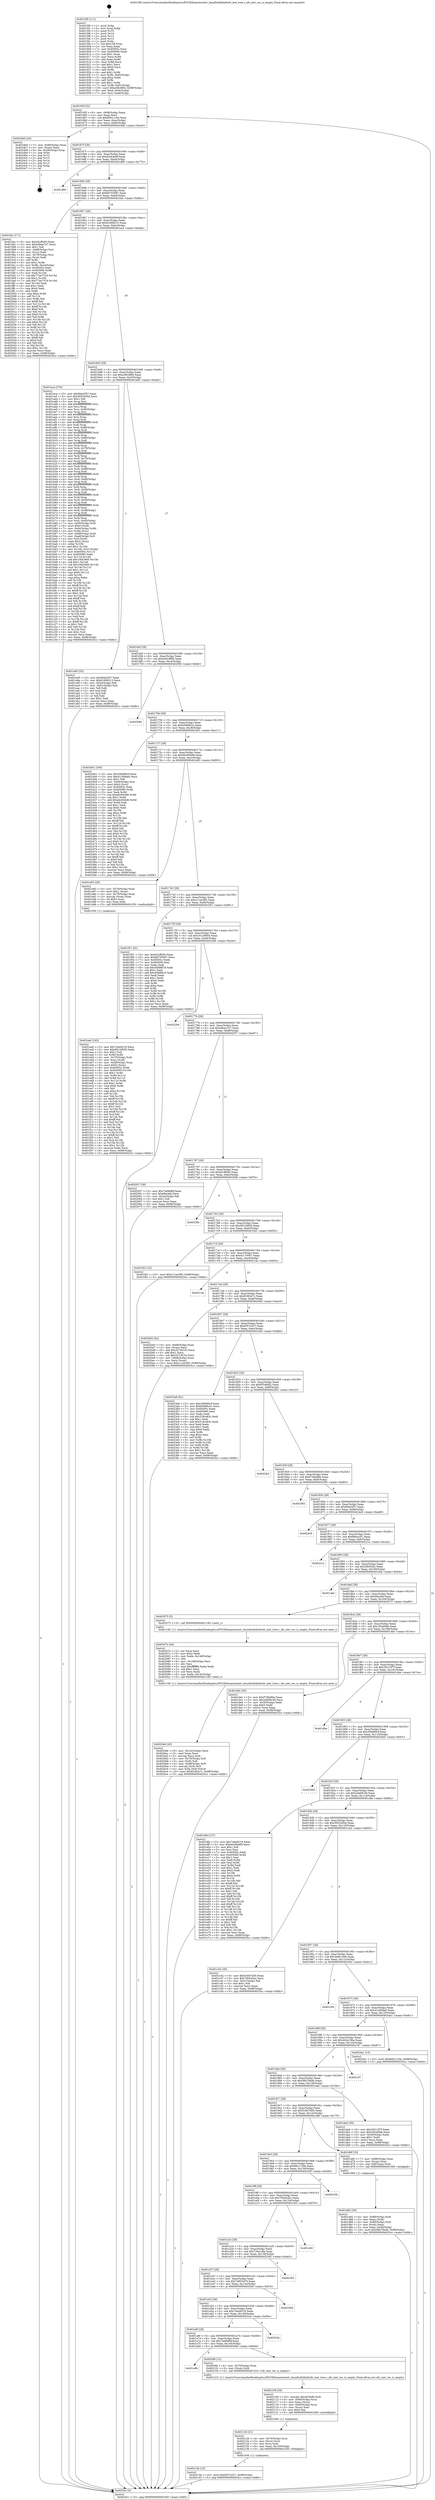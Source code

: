 digraph "0x4015f0" {
  label = "0x4015f0 (/mnt/c/Users/mathe/Desktop/tcc/POCII/binaries/extr_linuxfsxfslibxfsxfs_iext_tree.c_xfs_iext_rec_is_empty_Final-ollvm.out::main(0))"
  labelloc = "t"
  node[shape=record]

  Entry [label="",width=0.3,height=0.3,shape=circle,fillcolor=black,style=filled]
  "0x40165f" [label="{
     0x40165f [32]\l
     | [instrs]\l
     &nbsp;&nbsp;0x40165f \<+6\>: mov -0x98(%rbp),%eax\l
     &nbsp;&nbsp;0x401665 \<+2\>: mov %eax,%ecx\l
     &nbsp;&nbsp;0x401667 \<+6\>: sub $0x80011c0e,%ecx\l
     &nbsp;&nbsp;0x40166d \<+6\>: mov %eax,-0xac(%rbp)\l
     &nbsp;&nbsp;0x401673 \<+6\>: mov %ecx,-0xb0(%rbp)\l
     &nbsp;&nbsp;0x401679 \<+6\>: je 00000000004024b0 \<main+0xec0\>\l
  }"]
  "0x4024b0" [label="{
     0x4024b0 [24]\l
     | [instrs]\l
     &nbsp;&nbsp;0x4024b0 \<+7\>: mov -0x90(%rbp),%rax\l
     &nbsp;&nbsp;0x4024b7 \<+2\>: mov (%rax),%eax\l
     &nbsp;&nbsp;0x4024b9 \<+4\>: lea -0x28(%rbp),%rsp\l
     &nbsp;&nbsp;0x4024bd \<+1\>: pop %rbx\l
     &nbsp;&nbsp;0x4024be \<+2\>: pop %r12\l
     &nbsp;&nbsp;0x4024c0 \<+2\>: pop %r13\l
     &nbsp;&nbsp;0x4024c2 \<+2\>: pop %r14\l
     &nbsp;&nbsp;0x4024c4 \<+2\>: pop %r15\l
     &nbsp;&nbsp;0x4024c6 \<+1\>: pop %rbp\l
     &nbsp;&nbsp;0x4024c7 \<+1\>: ret\l
  }"]
  "0x40167f" [label="{
     0x40167f [28]\l
     | [instrs]\l
     &nbsp;&nbsp;0x40167f \<+5\>: jmp 0000000000401684 \<main+0x94\>\l
     &nbsp;&nbsp;0x401684 \<+6\>: mov -0xac(%rbp),%eax\l
     &nbsp;&nbsp;0x40168a \<+5\>: sub $0x82c64e9f,%eax\l
     &nbsp;&nbsp;0x40168f \<+6\>: mov %eax,-0xb4(%rbp)\l
     &nbsp;&nbsp;0x401695 \<+6\>: je 0000000000401d60 \<main+0x770\>\l
  }"]
  Exit [label="",width=0.3,height=0.3,shape=circle,fillcolor=black,style=filled,peripheries=2]
  "0x401d60" [label="{
     0x401d60\l
  }", style=dashed]
  "0x40169b" [label="{
     0x40169b [28]\l
     | [instrs]\l
     &nbsp;&nbsp;0x40169b \<+5\>: jmp 00000000004016a0 \<main+0xb0\>\l
     &nbsp;&nbsp;0x4016a0 \<+6\>: mov -0xac(%rbp),%eax\l
     &nbsp;&nbsp;0x4016a6 \<+5\>: sub $0x8d755087,%eax\l
     &nbsp;&nbsp;0x4016ab \<+6\>: mov %eax,-0xb8(%rbp)\l
     &nbsp;&nbsp;0x4016b1 \<+6\>: je 0000000000401fac \<main+0x9bc\>\l
  }"]
  "0x40213b" [label="{
     0x40213b [15]\l
     | [instrs]\l
     &nbsp;&nbsp;0x40213b \<+10\>: movl $0xf357e527,-0x98(%rbp)\l
     &nbsp;&nbsp;0x402145 \<+5\>: jmp 00000000004025cc \<main+0xfdc\>\l
  }"]
  "0x401fac" [label="{
     0x401fac [171]\l
     | [instrs]\l
     &nbsp;&nbsp;0x401fac \<+5\>: mov $0xd2cff260,%eax\l
     &nbsp;&nbsp;0x401fb1 \<+5\>: mov $0xc6bea7a7,%ecx\l
     &nbsp;&nbsp;0x401fb6 \<+2\>: mov $0x1,%dl\l
     &nbsp;&nbsp;0x401fb8 \<+4\>: mov -0x68(%rbp),%rsi\l
     &nbsp;&nbsp;0x401fbc \<+2\>: mov (%rsi),%edi\l
     &nbsp;&nbsp;0x401fbe \<+4\>: mov -0x78(%rbp),%rsi\l
     &nbsp;&nbsp;0x401fc2 \<+2\>: cmp (%rsi),%edi\l
     &nbsp;&nbsp;0x401fc4 \<+4\>: setl %r8b\l
     &nbsp;&nbsp;0x401fc8 \<+4\>: and $0x1,%r8b\l
     &nbsp;&nbsp;0x401fcc \<+4\>: mov %r8b,-0x2a(%rbp)\l
     &nbsp;&nbsp;0x401fd0 \<+7\>: mov 0x40505c,%edi\l
     &nbsp;&nbsp;0x401fd7 \<+8\>: mov 0x405060,%r9d\l
     &nbsp;&nbsp;0x401fdf \<+3\>: mov %edi,%r10d\l
     &nbsp;&nbsp;0x401fe2 \<+7\>: sub $0x77ae7518,%r10d\l
     &nbsp;&nbsp;0x401fe9 \<+4\>: sub $0x1,%r10d\l
     &nbsp;&nbsp;0x401fed \<+7\>: add $0x77ae7518,%r10d\l
     &nbsp;&nbsp;0x401ff4 \<+4\>: imul %r10d,%edi\l
     &nbsp;&nbsp;0x401ff8 \<+3\>: and $0x1,%edi\l
     &nbsp;&nbsp;0x401ffb \<+3\>: cmp $0x0,%edi\l
     &nbsp;&nbsp;0x401ffe \<+4\>: sete %r8b\l
     &nbsp;&nbsp;0x402002 \<+4\>: cmp $0xa,%r9d\l
     &nbsp;&nbsp;0x402006 \<+4\>: setl %r11b\l
     &nbsp;&nbsp;0x40200a \<+3\>: mov %r8b,%bl\l
     &nbsp;&nbsp;0x40200d \<+3\>: xor $0xff,%bl\l
     &nbsp;&nbsp;0x402010 \<+3\>: mov %r11b,%r14b\l
     &nbsp;&nbsp;0x402013 \<+4\>: xor $0xff,%r14b\l
     &nbsp;&nbsp;0x402017 \<+3\>: xor $0x0,%dl\l
     &nbsp;&nbsp;0x40201a \<+3\>: mov %bl,%r15b\l
     &nbsp;&nbsp;0x40201d \<+4\>: and $0x0,%r15b\l
     &nbsp;&nbsp;0x402021 \<+3\>: and %dl,%r8b\l
     &nbsp;&nbsp;0x402024 \<+3\>: mov %r14b,%r12b\l
     &nbsp;&nbsp;0x402027 \<+4\>: and $0x0,%r12b\l
     &nbsp;&nbsp;0x40202b \<+3\>: and %dl,%r11b\l
     &nbsp;&nbsp;0x40202e \<+3\>: or %r8b,%r15b\l
     &nbsp;&nbsp;0x402031 \<+3\>: or %r11b,%r12b\l
     &nbsp;&nbsp;0x402034 \<+3\>: xor %r12b,%r15b\l
     &nbsp;&nbsp;0x402037 \<+3\>: or %r14b,%bl\l
     &nbsp;&nbsp;0x40203a \<+3\>: xor $0xff,%bl\l
     &nbsp;&nbsp;0x40203d \<+3\>: or $0x0,%dl\l
     &nbsp;&nbsp;0x402040 \<+2\>: and %dl,%bl\l
     &nbsp;&nbsp;0x402042 \<+3\>: or %bl,%r15b\l
     &nbsp;&nbsp;0x402045 \<+4\>: test $0x1,%r15b\l
     &nbsp;&nbsp;0x402049 \<+3\>: cmovne %ecx,%eax\l
     &nbsp;&nbsp;0x40204c \<+6\>: mov %eax,-0x98(%rbp)\l
     &nbsp;&nbsp;0x402052 \<+5\>: jmp 00000000004025cc \<main+0xfdc\>\l
  }"]
  "0x4016b7" [label="{
     0x4016b7 [28]\l
     | [instrs]\l
     &nbsp;&nbsp;0x4016b7 \<+5\>: jmp 00000000004016bc \<main+0xcc\>\l
     &nbsp;&nbsp;0x4016bc \<+6\>: mov -0xac(%rbp),%eax\l
     &nbsp;&nbsp;0x4016c2 \<+5\>: sub $0x91899213,%eax\l
     &nbsp;&nbsp;0x4016c7 \<+6\>: mov %eax,-0xbc(%rbp)\l
     &nbsp;&nbsp;0x4016cd \<+6\>: je 0000000000401aca \<main+0x4da\>\l
  }"]
  "0x402126" [label="{
     0x402126 [21]\l
     | [instrs]\l
     &nbsp;&nbsp;0x402126 \<+4\>: mov -0x70(%rbp),%rcx\l
     &nbsp;&nbsp;0x40212a \<+3\>: mov (%rcx),%rcx\l
     &nbsp;&nbsp;0x40212d \<+3\>: mov %rcx,%rdi\l
     &nbsp;&nbsp;0x402130 \<+6\>: mov %eax,-0x150(%rbp)\l
     &nbsp;&nbsp;0x402136 \<+5\>: call 0000000000401030 \<free@plt\>\l
     | [calls]\l
     &nbsp;&nbsp;0x401030 \{1\} (unknown)\l
  }"]
  "0x401aca" [label="{
     0x401aca [376]\l
     | [instrs]\l
     &nbsp;&nbsp;0x401aca \<+5\>: mov $0xfd4e3f37,%eax\l
     &nbsp;&nbsp;0x401acf \<+5\>: mov $0x30552d5d,%ecx\l
     &nbsp;&nbsp;0x401ad4 \<+2\>: mov $0x1,%dl\l
     &nbsp;&nbsp;0x401ad6 \<+3\>: mov %rsp,%rsi\l
     &nbsp;&nbsp;0x401ad9 \<+4\>: add $0xfffffffffffffff0,%rsi\l
     &nbsp;&nbsp;0x401add \<+3\>: mov %rsi,%rsp\l
     &nbsp;&nbsp;0x401ae0 \<+7\>: mov %rsi,-0x90(%rbp)\l
     &nbsp;&nbsp;0x401ae7 \<+3\>: mov %rsp,%rsi\l
     &nbsp;&nbsp;0x401aea \<+4\>: add $0xfffffffffffffff0,%rsi\l
     &nbsp;&nbsp;0x401aee \<+3\>: mov %rsi,%rsp\l
     &nbsp;&nbsp;0x401af1 \<+3\>: mov %rsp,%rdi\l
     &nbsp;&nbsp;0x401af4 \<+4\>: add $0xfffffffffffffff0,%rdi\l
     &nbsp;&nbsp;0x401af8 \<+3\>: mov %rdi,%rsp\l
     &nbsp;&nbsp;0x401afb \<+7\>: mov %rdi,-0x88(%rbp)\l
     &nbsp;&nbsp;0x401b02 \<+3\>: mov %rsp,%rdi\l
     &nbsp;&nbsp;0x401b05 \<+4\>: add $0xfffffffffffffff0,%rdi\l
     &nbsp;&nbsp;0x401b09 \<+3\>: mov %rdi,%rsp\l
     &nbsp;&nbsp;0x401b0c \<+4\>: mov %rdi,-0x80(%rbp)\l
     &nbsp;&nbsp;0x401b10 \<+3\>: mov %rsp,%rdi\l
     &nbsp;&nbsp;0x401b13 \<+4\>: add $0xfffffffffffffff0,%rdi\l
     &nbsp;&nbsp;0x401b17 \<+3\>: mov %rdi,%rsp\l
     &nbsp;&nbsp;0x401b1a \<+4\>: mov %rdi,-0x78(%rbp)\l
     &nbsp;&nbsp;0x401b1e \<+3\>: mov %rsp,%rdi\l
     &nbsp;&nbsp;0x401b21 \<+4\>: add $0xfffffffffffffff0,%rdi\l
     &nbsp;&nbsp;0x401b25 \<+3\>: mov %rdi,%rsp\l
     &nbsp;&nbsp;0x401b28 \<+4\>: mov %rdi,-0x70(%rbp)\l
     &nbsp;&nbsp;0x401b2c \<+3\>: mov %rsp,%rdi\l
     &nbsp;&nbsp;0x401b2f \<+4\>: add $0xfffffffffffffff0,%rdi\l
     &nbsp;&nbsp;0x401b33 \<+3\>: mov %rdi,%rsp\l
     &nbsp;&nbsp;0x401b36 \<+4\>: mov %rdi,-0x68(%rbp)\l
     &nbsp;&nbsp;0x401b3a \<+3\>: mov %rsp,%rdi\l
     &nbsp;&nbsp;0x401b3d \<+4\>: add $0xfffffffffffffff0,%rdi\l
     &nbsp;&nbsp;0x401b41 \<+3\>: mov %rdi,%rsp\l
     &nbsp;&nbsp;0x401b44 \<+4\>: mov %rdi,-0x60(%rbp)\l
     &nbsp;&nbsp;0x401b48 \<+3\>: mov %rsp,%rdi\l
     &nbsp;&nbsp;0x401b4b \<+4\>: add $0xfffffffffffffff0,%rdi\l
     &nbsp;&nbsp;0x401b4f \<+3\>: mov %rdi,%rsp\l
     &nbsp;&nbsp;0x401b52 \<+4\>: mov %rdi,-0x58(%rbp)\l
     &nbsp;&nbsp;0x401b56 \<+3\>: mov %rsp,%rdi\l
     &nbsp;&nbsp;0x401b59 \<+4\>: add $0xfffffffffffffff0,%rdi\l
     &nbsp;&nbsp;0x401b5d \<+3\>: mov %rdi,%rsp\l
     &nbsp;&nbsp;0x401b60 \<+4\>: mov %rdi,-0x50(%rbp)\l
     &nbsp;&nbsp;0x401b64 \<+3\>: mov %rsp,%rdi\l
     &nbsp;&nbsp;0x401b67 \<+4\>: add $0xfffffffffffffff0,%rdi\l
     &nbsp;&nbsp;0x401b6b \<+3\>: mov %rdi,%rsp\l
     &nbsp;&nbsp;0x401b6e \<+4\>: mov %rdi,-0x48(%rbp)\l
     &nbsp;&nbsp;0x401b72 \<+3\>: mov %rsp,%rdi\l
     &nbsp;&nbsp;0x401b75 \<+4\>: add $0xfffffffffffffff0,%rdi\l
     &nbsp;&nbsp;0x401b79 \<+3\>: mov %rdi,%rsp\l
     &nbsp;&nbsp;0x401b7c \<+4\>: mov %rdi,-0x40(%rbp)\l
     &nbsp;&nbsp;0x401b80 \<+7\>: mov -0x90(%rbp),%rdi\l
     &nbsp;&nbsp;0x401b87 \<+6\>: movl $0x0,(%rdi)\l
     &nbsp;&nbsp;0x401b8d \<+7\>: mov -0x9c(%rbp),%r8d\l
     &nbsp;&nbsp;0x401b94 \<+3\>: mov %r8d,(%rsi)\l
     &nbsp;&nbsp;0x401b97 \<+7\>: mov -0x88(%rbp),%rdi\l
     &nbsp;&nbsp;0x401b9e \<+7\>: mov -0xa8(%rbp),%r9\l
     &nbsp;&nbsp;0x401ba5 \<+3\>: mov %r9,(%rdi)\l
     &nbsp;&nbsp;0x401ba8 \<+3\>: cmpl $0x2,(%rsi)\l
     &nbsp;&nbsp;0x401bab \<+4\>: setne %r10b\l
     &nbsp;&nbsp;0x401baf \<+4\>: and $0x1,%r10b\l
     &nbsp;&nbsp;0x401bb3 \<+4\>: mov %r10b,-0x31(%rbp)\l
     &nbsp;&nbsp;0x401bb7 \<+8\>: mov 0x40505c,%r11d\l
     &nbsp;&nbsp;0x401bbf \<+7\>: mov 0x405060,%ebx\l
     &nbsp;&nbsp;0x401bc6 \<+3\>: mov %r11d,%r14d\l
     &nbsp;&nbsp;0x401bc9 \<+7\>: add $0x1f4d3460,%r14d\l
     &nbsp;&nbsp;0x401bd0 \<+4\>: sub $0x1,%r14d\l
     &nbsp;&nbsp;0x401bd4 \<+7\>: sub $0x1f4d3460,%r14d\l
     &nbsp;&nbsp;0x401bdb \<+4\>: imul %r14d,%r11d\l
     &nbsp;&nbsp;0x401bdf \<+4\>: and $0x1,%r11d\l
     &nbsp;&nbsp;0x401be3 \<+4\>: cmp $0x0,%r11d\l
     &nbsp;&nbsp;0x401be7 \<+4\>: sete %r10b\l
     &nbsp;&nbsp;0x401beb \<+3\>: cmp $0xa,%ebx\l
     &nbsp;&nbsp;0x401bee \<+4\>: setl %r15b\l
     &nbsp;&nbsp;0x401bf2 \<+3\>: mov %r10b,%r12b\l
     &nbsp;&nbsp;0x401bf5 \<+4\>: xor $0xff,%r12b\l
     &nbsp;&nbsp;0x401bf9 \<+3\>: mov %r15b,%r13b\l
     &nbsp;&nbsp;0x401bfc \<+4\>: xor $0xff,%r13b\l
     &nbsp;&nbsp;0x401c00 \<+3\>: xor $0x1,%dl\l
     &nbsp;&nbsp;0x401c03 \<+3\>: mov %r12b,%sil\l
     &nbsp;&nbsp;0x401c06 \<+4\>: and $0xff,%sil\l
     &nbsp;&nbsp;0x401c0a \<+3\>: and %dl,%r10b\l
     &nbsp;&nbsp;0x401c0d \<+3\>: mov %r13b,%dil\l
     &nbsp;&nbsp;0x401c10 \<+4\>: and $0xff,%dil\l
     &nbsp;&nbsp;0x401c14 \<+3\>: and %dl,%r15b\l
     &nbsp;&nbsp;0x401c17 \<+3\>: or %r10b,%sil\l
     &nbsp;&nbsp;0x401c1a \<+3\>: or %r15b,%dil\l
     &nbsp;&nbsp;0x401c1d \<+3\>: xor %dil,%sil\l
     &nbsp;&nbsp;0x401c20 \<+3\>: or %r13b,%r12b\l
     &nbsp;&nbsp;0x401c23 \<+4\>: xor $0xff,%r12b\l
     &nbsp;&nbsp;0x401c27 \<+3\>: or $0x1,%dl\l
     &nbsp;&nbsp;0x401c2a \<+3\>: and %dl,%r12b\l
     &nbsp;&nbsp;0x401c2d \<+3\>: or %r12b,%sil\l
     &nbsp;&nbsp;0x401c30 \<+4\>: test $0x1,%sil\l
     &nbsp;&nbsp;0x401c34 \<+3\>: cmovne %ecx,%eax\l
     &nbsp;&nbsp;0x401c37 \<+6\>: mov %eax,-0x98(%rbp)\l
     &nbsp;&nbsp;0x401c3d \<+5\>: jmp 00000000004025cc \<main+0xfdc\>\l
  }"]
  "0x4016d3" [label="{
     0x4016d3 [28]\l
     | [instrs]\l
     &nbsp;&nbsp;0x4016d3 \<+5\>: jmp 00000000004016d8 \<main+0xe8\>\l
     &nbsp;&nbsp;0x4016d8 \<+6\>: mov -0xac(%rbp),%eax\l
     &nbsp;&nbsp;0x4016de \<+5\>: sub $0xa58c4f64,%eax\l
     &nbsp;&nbsp;0x4016e3 \<+6\>: mov %eax,-0xc0(%rbp)\l
     &nbsp;&nbsp;0x4016e9 \<+6\>: je 0000000000401a95 \<main+0x4a5\>\l
  }"]
  "0x402109" [label="{
     0x402109 [29]\l
     | [instrs]\l
     &nbsp;&nbsp;0x402109 \<+10\>: movabs $0x4030d6,%rdi\l
     &nbsp;&nbsp;0x402113 \<+4\>: mov -0x60(%rbp),%rcx\l
     &nbsp;&nbsp;0x402117 \<+2\>: mov %eax,(%rcx)\l
     &nbsp;&nbsp;0x402119 \<+4\>: mov -0x60(%rbp),%rcx\l
     &nbsp;&nbsp;0x40211d \<+2\>: mov (%rcx),%esi\l
     &nbsp;&nbsp;0x40211f \<+2\>: mov $0x0,%al\l
     &nbsp;&nbsp;0x402121 \<+5\>: call 0000000000401040 \<printf@plt\>\l
     | [calls]\l
     &nbsp;&nbsp;0x401040 \{1\} (unknown)\l
  }"]
  "0x401a95" [label="{
     0x401a95 [53]\l
     | [instrs]\l
     &nbsp;&nbsp;0x401a95 \<+5\>: mov $0xfd4e3f37,%eax\l
     &nbsp;&nbsp;0x401a9a \<+5\>: mov $0x91899213,%ecx\l
     &nbsp;&nbsp;0x401a9f \<+6\>: mov -0x92(%rbp),%dl\l
     &nbsp;&nbsp;0x401aa5 \<+7\>: mov -0x91(%rbp),%sil\l
     &nbsp;&nbsp;0x401aac \<+3\>: mov %dl,%dil\l
     &nbsp;&nbsp;0x401aaf \<+3\>: and %sil,%dil\l
     &nbsp;&nbsp;0x401ab2 \<+3\>: xor %sil,%dl\l
     &nbsp;&nbsp;0x401ab5 \<+3\>: or %dl,%dil\l
     &nbsp;&nbsp;0x401ab8 \<+4\>: test $0x1,%dil\l
     &nbsp;&nbsp;0x401abc \<+3\>: cmovne %ecx,%eax\l
     &nbsp;&nbsp;0x401abf \<+6\>: mov %eax,-0x98(%rbp)\l
     &nbsp;&nbsp;0x401ac5 \<+5\>: jmp 00000000004025cc \<main+0xfdc\>\l
  }"]
  "0x4016ef" [label="{
     0x4016ef [28]\l
     | [instrs]\l
     &nbsp;&nbsp;0x4016ef \<+5\>: jmp 00000000004016f4 \<main+0x104\>\l
     &nbsp;&nbsp;0x4016f4 \<+6\>: mov -0xac(%rbp),%eax\l
     &nbsp;&nbsp;0x4016fa \<+5\>: sub $0xa59c8f66,%eax\l
     &nbsp;&nbsp;0x4016ff \<+6\>: mov %eax,-0xc4(%rbp)\l
     &nbsp;&nbsp;0x401705 \<+6\>: je 0000000000402590 \<main+0xfa0\>\l
  }"]
  "0x4025cc" [label="{
     0x4025cc [5]\l
     | [instrs]\l
     &nbsp;&nbsp;0x4025cc \<+5\>: jmp 000000000040165f \<main+0x6f\>\l
  }"]
  "0x4015f0" [label="{
     0x4015f0 [111]\l
     | [instrs]\l
     &nbsp;&nbsp;0x4015f0 \<+1\>: push %rbp\l
     &nbsp;&nbsp;0x4015f1 \<+3\>: mov %rsp,%rbp\l
     &nbsp;&nbsp;0x4015f4 \<+2\>: push %r15\l
     &nbsp;&nbsp;0x4015f6 \<+2\>: push %r14\l
     &nbsp;&nbsp;0x4015f8 \<+2\>: push %r13\l
     &nbsp;&nbsp;0x4015fa \<+2\>: push %r12\l
     &nbsp;&nbsp;0x4015fc \<+1\>: push %rbx\l
     &nbsp;&nbsp;0x4015fd \<+7\>: sub $0x158,%rsp\l
     &nbsp;&nbsp;0x401604 \<+2\>: xor %eax,%eax\l
     &nbsp;&nbsp;0x401606 \<+7\>: mov 0x40505c,%ecx\l
     &nbsp;&nbsp;0x40160d \<+7\>: mov 0x405060,%edx\l
     &nbsp;&nbsp;0x401614 \<+3\>: sub $0x1,%eax\l
     &nbsp;&nbsp;0x401617 \<+3\>: mov %ecx,%r8d\l
     &nbsp;&nbsp;0x40161a \<+3\>: add %eax,%r8d\l
     &nbsp;&nbsp;0x40161d \<+4\>: imul %r8d,%ecx\l
     &nbsp;&nbsp;0x401621 \<+3\>: and $0x1,%ecx\l
     &nbsp;&nbsp;0x401624 \<+3\>: cmp $0x0,%ecx\l
     &nbsp;&nbsp;0x401627 \<+4\>: sete %r9b\l
     &nbsp;&nbsp;0x40162b \<+4\>: and $0x1,%r9b\l
     &nbsp;&nbsp;0x40162f \<+7\>: mov %r9b,-0x92(%rbp)\l
     &nbsp;&nbsp;0x401636 \<+3\>: cmp $0xa,%edx\l
     &nbsp;&nbsp;0x401639 \<+4\>: setl %r9b\l
     &nbsp;&nbsp;0x40163d \<+4\>: and $0x1,%r9b\l
     &nbsp;&nbsp;0x401641 \<+7\>: mov %r9b,-0x91(%rbp)\l
     &nbsp;&nbsp;0x401648 \<+10\>: movl $0xa58c4f64,-0x98(%rbp)\l
     &nbsp;&nbsp;0x401652 \<+6\>: mov %edi,-0x9c(%rbp)\l
     &nbsp;&nbsp;0x401658 \<+7\>: mov %rsi,-0xa8(%rbp)\l
  }"]
  "0x401a8b" [label="{
     0x401a8b\l
  }", style=dashed]
  "0x4020fd" [label="{
     0x4020fd [12]\l
     | [instrs]\l
     &nbsp;&nbsp;0x4020fd \<+4\>: mov -0x70(%rbp),%rax\l
     &nbsp;&nbsp;0x402101 \<+3\>: mov (%rax),%rdi\l
     &nbsp;&nbsp;0x402104 \<+5\>: call 0000000000401410 \<xfs_iext_rec_is_empty\>\l
     | [calls]\l
     &nbsp;&nbsp;0x401410 \{1\} (/mnt/c/Users/mathe/Desktop/tcc/POCII/binaries/extr_linuxfsxfslibxfsxfs_iext_tree.c_xfs_iext_rec_is_empty_Final-ollvm.out::xfs_iext_rec_is_empty)\l
  }"]
  "0x402590" [label="{
     0x402590\l
  }", style=dashed]
  "0x40170b" [label="{
     0x40170b [28]\l
     | [instrs]\l
     &nbsp;&nbsp;0x40170b \<+5\>: jmp 0000000000401710 \<main+0x120\>\l
     &nbsp;&nbsp;0x401710 \<+6\>: mov -0xac(%rbp),%eax\l
     &nbsp;&nbsp;0x401716 \<+5\>: sub $0xb5668c2c,%eax\l
     &nbsp;&nbsp;0x40171b \<+6\>: mov %eax,-0xc8(%rbp)\l
     &nbsp;&nbsp;0x401721 \<+6\>: je 0000000000402401 \<main+0xe11\>\l
  }"]
  "0x401a6f" [label="{
     0x401a6f [28]\l
     | [instrs]\l
     &nbsp;&nbsp;0x401a6f \<+5\>: jmp 0000000000401a74 \<main+0x484\>\l
     &nbsp;&nbsp;0x401a74 \<+6\>: mov -0xac(%rbp),%eax\l
     &nbsp;&nbsp;0x401a7a \<+5\>: sub $0x7bd9bfbf,%eax\l
     &nbsp;&nbsp;0x401a7f \<+6\>: mov %eax,-0x144(%rbp)\l
     &nbsp;&nbsp;0x401a85 \<+6\>: je 00000000004020fd \<main+0xb0d\>\l
  }"]
  "0x402401" [label="{
     0x402401 [160]\l
     | [instrs]\l
     &nbsp;&nbsp;0x402401 \<+5\>: mov $0x208d90cf,%eax\l
     &nbsp;&nbsp;0x402406 \<+5\>: mov $0x41269da0,%ecx\l
     &nbsp;&nbsp;0x40240b \<+2\>: mov $0x1,%dl\l
     &nbsp;&nbsp;0x40240d \<+7\>: mov -0x90(%rbp),%rsi\l
     &nbsp;&nbsp;0x402414 \<+6\>: movl $0x0,(%rsi)\l
     &nbsp;&nbsp;0x40241a \<+7\>: mov 0x40505c,%edi\l
     &nbsp;&nbsp;0x402421 \<+8\>: mov 0x405060,%r8d\l
     &nbsp;&nbsp;0x402429 \<+3\>: mov %edi,%r9d\l
     &nbsp;&nbsp;0x40242c \<+7\>: sub $0xebc944d6,%r9d\l
     &nbsp;&nbsp;0x402433 \<+4\>: sub $0x1,%r9d\l
     &nbsp;&nbsp;0x402437 \<+7\>: add $0xebc944d6,%r9d\l
     &nbsp;&nbsp;0x40243e \<+4\>: imul %r9d,%edi\l
     &nbsp;&nbsp;0x402442 \<+3\>: and $0x1,%edi\l
     &nbsp;&nbsp;0x402445 \<+3\>: cmp $0x0,%edi\l
     &nbsp;&nbsp;0x402448 \<+4\>: sete %r10b\l
     &nbsp;&nbsp;0x40244c \<+4\>: cmp $0xa,%r8d\l
     &nbsp;&nbsp;0x402450 \<+4\>: setl %r11b\l
     &nbsp;&nbsp;0x402454 \<+3\>: mov %r10b,%bl\l
     &nbsp;&nbsp;0x402457 \<+3\>: xor $0xff,%bl\l
     &nbsp;&nbsp;0x40245a \<+3\>: mov %r11b,%r14b\l
     &nbsp;&nbsp;0x40245d \<+4\>: xor $0xff,%r14b\l
     &nbsp;&nbsp;0x402461 \<+3\>: xor $0x0,%dl\l
     &nbsp;&nbsp;0x402464 \<+3\>: mov %bl,%r15b\l
     &nbsp;&nbsp;0x402467 \<+4\>: and $0x0,%r15b\l
     &nbsp;&nbsp;0x40246b \<+3\>: and %dl,%r10b\l
     &nbsp;&nbsp;0x40246e \<+3\>: mov %r14b,%r12b\l
     &nbsp;&nbsp;0x402471 \<+4\>: and $0x0,%r12b\l
     &nbsp;&nbsp;0x402475 \<+3\>: and %dl,%r11b\l
     &nbsp;&nbsp;0x402478 \<+3\>: or %r10b,%r15b\l
     &nbsp;&nbsp;0x40247b \<+3\>: or %r11b,%r12b\l
     &nbsp;&nbsp;0x40247e \<+3\>: xor %r12b,%r15b\l
     &nbsp;&nbsp;0x402481 \<+3\>: or %r14b,%bl\l
     &nbsp;&nbsp;0x402484 \<+3\>: xor $0xff,%bl\l
     &nbsp;&nbsp;0x402487 \<+3\>: or $0x0,%dl\l
     &nbsp;&nbsp;0x40248a \<+2\>: and %dl,%bl\l
     &nbsp;&nbsp;0x40248c \<+3\>: or %bl,%r15b\l
     &nbsp;&nbsp;0x40248f \<+4\>: test $0x1,%r15b\l
     &nbsp;&nbsp;0x402493 \<+3\>: cmovne %ecx,%eax\l
     &nbsp;&nbsp;0x402496 \<+6\>: mov %eax,-0x98(%rbp)\l
     &nbsp;&nbsp;0x40249c \<+5\>: jmp 00000000004025cc \<main+0xfdc\>\l
  }"]
  "0x401727" [label="{
     0x401727 [28]\l
     | [instrs]\l
     &nbsp;&nbsp;0x401727 \<+5\>: jmp 000000000040172c \<main+0x13c\>\l
     &nbsp;&nbsp;0x40172c \<+6\>: mov -0xac(%rbp),%eax\l
     &nbsp;&nbsp;0x401732 \<+5\>: sub $0xbb290a89,%eax\l
     &nbsp;&nbsp;0x401737 \<+6\>: mov %eax,-0xcc(%rbp)\l
     &nbsp;&nbsp;0x40173d \<+6\>: je 0000000000401e83 \<main+0x893\>\l
  }"]
  "0x40252e" [label="{
     0x40252e\l
  }", style=dashed]
  "0x401e83" [label="{
     0x401e83 [29]\l
     | [instrs]\l
     &nbsp;&nbsp;0x401e83 \<+4\>: mov -0x78(%rbp),%rax\l
     &nbsp;&nbsp;0x401e87 \<+6\>: movl $0x1,(%rax)\l
     &nbsp;&nbsp;0x401e8d \<+4\>: mov -0x78(%rbp),%rax\l
     &nbsp;&nbsp;0x401e91 \<+3\>: movslq (%rax),%rax\l
     &nbsp;&nbsp;0x401e94 \<+4\>: shl $0x3,%rax\l
     &nbsp;&nbsp;0x401e98 \<+3\>: mov %rax,%rdi\l
     &nbsp;&nbsp;0x401e9b \<+5\>: call 0000000000401050 \<malloc@plt\>\l
     | [calls]\l
     &nbsp;&nbsp;0x401050 \{1\} (unknown)\l
  }"]
  "0x401743" [label="{
     0x401743 [28]\l
     | [instrs]\l
     &nbsp;&nbsp;0x401743 \<+5\>: jmp 0000000000401748 \<main+0x158\>\l
     &nbsp;&nbsp;0x401748 \<+6\>: mov -0xac(%rbp),%eax\l
     &nbsp;&nbsp;0x40174e \<+5\>: sub $0xc11ee395,%eax\l
     &nbsp;&nbsp;0x401753 \<+6\>: mov %eax,-0xd0(%rbp)\l
     &nbsp;&nbsp;0x401759 \<+6\>: je 0000000000401f51 \<main+0x961\>\l
  }"]
  "0x401a53" [label="{
     0x401a53 [28]\l
     | [instrs]\l
     &nbsp;&nbsp;0x401a53 \<+5\>: jmp 0000000000401a58 \<main+0x468\>\l
     &nbsp;&nbsp;0x401a58 \<+6\>: mov -0xac(%rbp),%eax\l
     &nbsp;&nbsp;0x401a5e \<+5\>: sub $0x74de9219,%eax\l
     &nbsp;&nbsp;0x401a63 \<+6\>: mov %eax,-0x140(%rbp)\l
     &nbsp;&nbsp;0x401a69 \<+6\>: je 000000000040252e \<main+0xf3e\>\l
  }"]
  "0x401f51" [label="{
     0x401f51 [91]\l
     | [instrs]\l
     &nbsp;&nbsp;0x401f51 \<+5\>: mov $0xd2cff260,%eax\l
     &nbsp;&nbsp;0x401f56 \<+5\>: mov $0x8d755087,%ecx\l
     &nbsp;&nbsp;0x401f5b \<+7\>: mov 0x40505c,%edx\l
     &nbsp;&nbsp;0x401f62 \<+7\>: mov 0x405060,%esi\l
     &nbsp;&nbsp;0x401f69 \<+2\>: mov %edx,%edi\l
     &nbsp;&nbsp;0x401f6b \<+6\>: sub $0x45fd8819,%edi\l
     &nbsp;&nbsp;0x401f71 \<+3\>: sub $0x1,%edi\l
     &nbsp;&nbsp;0x401f74 \<+6\>: add $0x45fd8819,%edi\l
     &nbsp;&nbsp;0x401f7a \<+3\>: imul %edi,%edx\l
     &nbsp;&nbsp;0x401f7d \<+3\>: and $0x1,%edx\l
     &nbsp;&nbsp;0x401f80 \<+3\>: cmp $0x0,%edx\l
     &nbsp;&nbsp;0x401f83 \<+4\>: sete %r8b\l
     &nbsp;&nbsp;0x401f87 \<+3\>: cmp $0xa,%esi\l
     &nbsp;&nbsp;0x401f8a \<+4\>: setl %r9b\l
     &nbsp;&nbsp;0x401f8e \<+3\>: mov %r8b,%r10b\l
     &nbsp;&nbsp;0x401f91 \<+3\>: and %r9b,%r10b\l
     &nbsp;&nbsp;0x401f94 \<+3\>: xor %r9b,%r8b\l
     &nbsp;&nbsp;0x401f97 \<+3\>: or %r8b,%r10b\l
     &nbsp;&nbsp;0x401f9a \<+4\>: test $0x1,%r10b\l
     &nbsp;&nbsp;0x401f9e \<+3\>: cmovne %ecx,%eax\l
     &nbsp;&nbsp;0x401fa1 \<+6\>: mov %eax,-0x98(%rbp)\l
     &nbsp;&nbsp;0x401fa7 \<+5\>: jmp 00000000004025cc \<main+0xfdc\>\l
  }"]
  "0x40175f" [label="{
     0x40175f [28]\l
     | [instrs]\l
     &nbsp;&nbsp;0x40175f \<+5\>: jmp 0000000000401764 \<main+0x174\>\l
     &nbsp;&nbsp;0x401764 \<+6\>: mov -0xac(%rbp),%eax\l
     &nbsp;&nbsp;0x40176a \<+5\>: sub $0xc5129604,%eax\l
     &nbsp;&nbsp;0x40176f \<+6\>: mov %eax,-0xd4(%rbp)\l
     &nbsp;&nbsp;0x401775 \<+6\>: je 0000000000402294 \<main+0xca4\>\l
  }"]
  "0x40250d" [label="{
     0x40250d\l
  }", style=dashed]
  "0x402294" [label="{
     0x402294\l
  }", style=dashed]
  "0x40177b" [label="{
     0x40177b [28]\l
     | [instrs]\l
     &nbsp;&nbsp;0x40177b \<+5\>: jmp 0000000000401780 \<main+0x190\>\l
     &nbsp;&nbsp;0x401780 \<+6\>: mov -0xac(%rbp),%eax\l
     &nbsp;&nbsp;0x401786 \<+5\>: sub $0xc6bea7a7,%eax\l
     &nbsp;&nbsp;0x40178b \<+6\>: mov %eax,-0xd8(%rbp)\l
     &nbsp;&nbsp;0x401791 \<+6\>: je 0000000000402057 \<main+0xa67\>\l
  }"]
  "0x401a37" [label="{
     0x401a37 [28]\l
     | [instrs]\l
     &nbsp;&nbsp;0x401a37 \<+5\>: jmp 0000000000401a3c \<main+0x44c\>\l
     &nbsp;&nbsp;0x401a3c \<+6\>: mov -0xac(%rbp),%eax\l
     &nbsp;&nbsp;0x401a42 \<+5\>: sub $0x74853470,%eax\l
     &nbsp;&nbsp;0x401a47 \<+6\>: mov %eax,-0x13c(%rbp)\l
     &nbsp;&nbsp;0x401a4d \<+6\>: je 000000000040250d \<main+0xf1d\>\l
  }"]
  "0x402057" [label="{
     0x402057 [30]\l
     | [instrs]\l
     &nbsp;&nbsp;0x402057 \<+5\>: mov $0x7bd9bfbf,%eax\l
     &nbsp;&nbsp;0x40205c \<+5\>: mov $0x6facbfa,%ecx\l
     &nbsp;&nbsp;0x402061 \<+3\>: mov -0x2a(%rbp),%dl\l
     &nbsp;&nbsp;0x402064 \<+3\>: test $0x1,%dl\l
     &nbsp;&nbsp;0x402067 \<+3\>: cmovne %ecx,%eax\l
     &nbsp;&nbsp;0x40206a \<+6\>: mov %eax,-0x98(%rbp)\l
     &nbsp;&nbsp;0x402070 \<+5\>: jmp 00000000004025cc \<main+0xfdc\>\l
  }"]
  "0x401797" [label="{
     0x401797 [28]\l
     | [instrs]\l
     &nbsp;&nbsp;0x401797 \<+5\>: jmp 000000000040179c \<main+0x1ac\>\l
     &nbsp;&nbsp;0x40179c \<+6\>: mov -0xac(%rbp),%eax\l
     &nbsp;&nbsp;0x4017a2 \<+5\>: sub $0xd2cff260,%eax\l
     &nbsp;&nbsp;0x4017a7 \<+6\>: mov %eax,-0xdc(%rbp)\l
     &nbsp;&nbsp;0x4017ad \<+6\>: je 000000000040256b \<main+0xf7b\>\l
  }"]
  "0x402392" [label="{
     0x402392\l
  }", style=dashed]
  "0x40256b" [label="{
     0x40256b\l
  }", style=dashed]
  "0x4017b3" [label="{
     0x4017b3 [28]\l
     | [instrs]\l
     &nbsp;&nbsp;0x4017b3 \<+5\>: jmp 00000000004017b8 \<main+0x1c8\>\l
     &nbsp;&nbsp;0x4017b8 \<+6\>: mov -0xac(%rbp),%eax\l
     &nbsp;&nbsp;0x4017be \<+5\>: sub $0xd912d930,%eax\l
     &nbsp;&nbsp;0x4017c3 \<+6\>: mov %eax,-0xe0(%rbp)\l
     &nbsp;&nbsp;0x4017c9 \<+6\>: je 0000000000401f42 \<main+0x952\>\l
  }"]
  "0x401a1b" [label="{
     0x401a1b [28]\l
     | [instrs]\l
     &nbsp;&nbsp;0x401a1b \<+5\>: jmp 0000000000401a20 \<main+0x430\>\l
     &nbsp;&nbsp;0x401a20 \<+6\>: mov -0xac(%rbp),%eax\l
     &nbsp;&nbsp;0x401a26 \<+5\>: sub $0x728a1dfa,%eax\l
     &nbsp;&nbsp;0x401a2b \<+6\>: mov %eax,-0x138(%rbp)\l
     &nbsp;&nbsp;0x401a31 \<+6\>: je 0000000000402392 \<main+0xda2\>\l
  }"]
  "0x401f42" [label="{
     0x401f42 [15]\l
     | [instrs]\l
     &nbsp;&nbsp;0x401f42 \<+10\>: movl $0xc11ee395,-0x98(%rbp)\l
     &nbsp;&nbsp;0x401f4c \<+5\>: jmp 00000000004025cc \<main+0xfdc\>\l
  }"]
  "0x4017cf" [label="{
     0x4017cf [28]\l
     | [instrs]\l
     &nbsp;&nbsp;0x4017cf \<+5\>: jmp 00000000004017d4 \<main+0x1e4\>\l
     &nbsp;&nbsp;0x4017d4 \<+6\>: mov -0xac(%rbp),%eax\l
     &nbsp;&nbsp;0x4017da \<+5\>: sub $0xdc170007,%eax\l
     &nbsp;&nbsp;0x4017df \<+6\>: mov %eax,-0xe4(%rbp)\l
     &nbsp;&nbsp;0x4017e5 \<+6\>: je 000000000040214a \<main+0xb5a\>\l
  }"]
  "0x401c60" [label="{
     0x401c60\l
  }", style=dashed]
  "0x40214a" [label="{
     0x40214a\l
  }", style=dashed]
  "0x4017eb" [label="{
     0x4017eb [28]\l
     | [instrs]\l
     &nbsp;&nbsp;0x4017eb \<+5\>: jmp 00000000004017f0 \<main+0x200\>\l
     &nbsp;&nbsp;0x4017f0 \<+6\>: mov -0xac(%rbp),%eax\l
     &nbsp;&nbsp;0x4017f6 \<+5\>: sub $0xf2363e7c,%eax\l
     &nbsp;&nbsp;0x4017fb \<+6\>: mov %eax,-0xe8(%rbp)\l
     &nbsp;&nbsp;0x401801 \<+6\>: je 00000000004020d3 \<main+0xae3\>\l
  }"]
  "0x4019ff" [label="{
     0x4019ff [28]\l
     | [instrs]\l
     &nbsp;&nbsp;0x4019ff \<+5\>: jmp 0000000000401a04 \<main+0x414\>\l
     &nbsp;&nbsp;0x401a04 \<+6\>: mov -0xac(%rbp),%eax\l
     &nbsp;&nbsp;0x401a0a \<+5\>: sub $0x700442bc,%eax\l
     &nbsp;&nbsp;0x401a0f \<+6\>: mov %eax,-0x134(%rbp)\l
     &nbsp;&nbsp;0x401a15 \<+6\>: je 0000000000401c60 \<main+0x670\>\l
  }"]
  "0x4020d3" [label="{
     0x4020d3 [42]\l
     | [instrs]\l
     &nbsp;&nbsp;0x4020d3 \<+4\>: mov -0x68(%rbp),%rax\l
     &nbsp;&nbsp;0x4020d7 \<+2\>: mov (%rax),%ecx\l
     &nbsp;&nbsp;0x4020d9 \<+6\>: add $0x327c810c,%ecx\l
     &nbsp;&nbsp;0x4020df \<+3\>: add $0x1,%ecx\l
     &nbsp;&nbsp;0x4020e2 \<+6\>: sub $0x327c810c,%ecx\l
     &nbsp;&nbsp;0x4020e8 \<+4\>: mov -0x68(%rbp),%rax\l
     &nbsp;&nbsp;0x4020ec \<+2\>: mov %ecx,(%rax)\l
     &nbsp;&nbsp;0x4020ee \<+10\>: movl $0xc11ee395,-0x98(%rbp)\l
     &nbsp;&nbsp;0x4020f8 \<+5\>: jmp 00000000004025cc \<main+0xfdc\>\l
  }"]
  "0x401807" [label="{
     0x401807 [28]\l
     | [instrs]\l
     &nbsp;&nbsp;0x401807 \<+5\>: jmp 000000000040180c \<main+0x21c\>\l
     &nbsp;&nbsp;0x40180c \<+6\>: mov -0xac(%rbp),%eax\l
     &nbsp;&nbsp;0x401812 \<+5\>: sub $0xf357e527,%eax\l
     &nbsp;&nbsp;0x401817 \<+6\>: mov %eax,-0xec(%rbp)\l
     &nbsp;&nbsp;0x40181d \<+6\>: je 00000000004023a6 \<main+0xdb6\>\l
  }"]
  "0x402336" [label="{
     0x402336\l
  }", style=dashed]
  "0x4023a6" [label="{
     0x4023a6 [91]\l
     | [instrs]\l
     &nbsp;&nbsp;0x4023a6 \<+5\>: mov $0x208d90cf,%eax\l
     &nbsp;&nbsp;0x4023ab \<+5\>: mov $0xb5668c2c,%ecx\l
     &nbsp;&nbsp;0x4023b0 \<+7\>: mov 0x40505c,%edx\l
     &nbsp;&nbsp;0x4023b7 \<+7\>: mov 0x405060,%esi\l
     &nbsp;&nbsp;0x4023be \<+2\>: mov %edx,%edi\l
     &nbsp;&nbsp;0x4023c0 \<+6\>: sub $0x318ce83c,%edi\l
     &nbsp;&nbsp;0x4023c6 \<+3\>: sub $0x1,%edi\l
     &nbsp;&nbsp;0x4023c9 \<+6\>: add $0x318ce83c,%edi\l
     &nbsp;&nbsp;0x4023cf \<+3\>: imul %edi,%edx\l
     &nbsp;&nbsp;0x4023d2 \<+3\>: and $0x1,%edx\l
     &nbsp;&nbsp;0x4023d5 \<+3\>: cmp $0x0,%edx\l
     &nbsp;&nbsp;0x4023d8 \<+4\>: sete %r8b\l
     &nbsp;&nbsp;0x4023dc \<+3\>: cmp $0xa,%esi\l
     &nbsp;&nbsp;0x4023df \<+4\>: setl %r9b\l
     &nbsp;&nbsp;0x4023e3 \<+3\>: mov %r8b,%r10b\l
     &nbsp;&nbsp;0x4023e6 \<+3\>: and %r9b,%r10b\l
     &nbsp;&nbsp;0x4023e9 \<+3\>: xor %r9b,%r8b\l
     &nbsp;&nbsp;0x4023ec \<+3\>: or %r8b,%r10b\l
     &nbsp;&nbsp;0x4023ef \<+4\>: test $0x1,%r10b\l
     &nbsp;&nbsp;0x4023f3 \<+3\>: cmovne %ecx,%eax\l
     &nbsp;&nbsp;0x4023f6 \<+6\>: mov %eax,-0x98(%rbp)\l
     &nbsp;&nbsp;0x4023fc \<+5\>: jmp 00000000004025cc \<main+0xfdc\>\l
  }"]
  "0x401823" [label="{
     0x401823 [28]\l
     | [instrs]\l
     &nbsp;&nbsp;0x401823 \<+5\>: jmp 0000000000401828 \<main+0x238\>\l
     &nbsp;&nbsp;0x401828 \<+6\>: mov -0xac(%rbp),%eax\l
     &nbsp;&nbsp;0x40182e \<+5\>: sub $0xf554bf42,%eax\l
     &nbsp;&nbsp;0x401833 \<+6\>: mov %eax,-0xf0(%rbp)\l
     &nbsp;&nbsp;0x401839 \<+6\>: je 00000000004022b2 \<main+0xcc2\>\l
  }"]
  "0x4020a6" [label="{
     0x4020a6 [45]\l
     | [instrs]\l
     &nbsp;&nbsp;0x4020a6 \<+6\>: mov -0x14c(%rbp),%ecx\l
     &nbsp;&nbsp;0x4020ac \<+3\>: imul %eax,%ecx\l
     &nbsp;&nbsp;0x4020af \<+3\>: movslq %ecx,%rdi\l
     &nbsp;&nbsp;0x4020b2 \<+4\>: mov -0x70(%rbp),%r8\l
     &nbsp;&nbsp;0x4020b6 \<+3\>: mov (%r8),%r8\l
     &nbsp;&nbsp;0x4020b9 \<+4\>: mov -0x68(%rbp),%r9\l
     &nbsp;&nbsp;0x4020bd \<+3\>: movslq (%r9),%r9\l
     &nbsp;&nbsp;0x4020c0 \<+4\>: mov %rdi,(%r8,%r9,8)\l
     &nbsp;&nbsp;0x4020c4 \<+10\>: movl $0xf2363e7c,-0x98(%rbp)\l
     &nbsp;&nbsp;0x4020ce \<+5\>: jmp 00000000004025cc \<main+0xfdc\>\l
  }"]
  "0x4022b2" [label="{
     0x4022b2\l
  }", style=dashed]
  "0x40183f" [label="{
     0x40183f [28]\l
     | [instrs]\l
     &nbsp;&nbsp;0x40183f \<+5\>: jmp 0000000000401844 \<main+0x254\>\l
     &nbsp;&nbsp;0x401844 \<+6\>: mov -0xac(%rbp),%eax\l
     &nbsp;&nbsp;0x40184a \<+5\>: sub $0xf738a89a,%eax\l
     &nbsp;&nbsp;0x40184f \<+6\>: mov %eax,-0xf4(%rbp)\l
     &nbsp;&nbsp;0x401855 \<+6\>: je 0000000000402383 \<main+0xd93\>\l
  }"]
  "0x40207a" [label="{
     0x40207a [44]\l
     | [instrs]\l
     &nbsp;&nbsp;0x40207a \<+2\>: xor %ecx,%ecx\l
     &nbsp;&nbsp;0x40207c \<+5\>: mov $0x2,%edx\l
     &nbsp;&nbsp;0x402081 \<+6\>: mov %edx,-0x148(%rbp)\l
     &nbsp;&nbsp;0x402087 \<+1\>: cltd\l
     &nbsp;&nbsp;0x402088 \<+6\>: mov -0x148(%rbp),%esi\l
     &nbsp;&nbsp;0x40208e \<+2\>: idiv %esi\l
     &nbsp;&nbsp;0x402090 \<+6\>: imul $0xfffffffe,%edx,%edx\l
     &nbsp;&nbsp;0x402096 \<+3\>: sub $0x1,%ecx\l
     &nbsp;&nbsp;0x402099 \<+2\>: sub %ecx,%edx\l
     &nbsp;&nbsp;0x40209b \<+6\>: mov %edx,-0x14c(%rbp)\l
     &nbsp;&nbsp;0x4020a1 \<+5\>: call 0000000000401160 \<next_i\>\l
     | [calls]\l
     &nbsp;&nbsp;0x401160 \{1\} (/mnt/c/Users/mathe/Desktop/tcc/POCII/binaries/extr_linuxfsxfslibxfsxfs_iext_tree.c_xfs_iext_rec_is_empty_Final-ollvm.out::next_i)\l
  }"]
  "0x402383" [label="{
     0x402383\l
  }", style=dashed]
  "0x40185b" [label="{
     0x40185b [28]\l
     | [instrs]\l
     &nbsp;&nbsp;0x40185b \<+5\>: jmp 0000000000401860 \<main+0x270\>\l
     &nbsp;&nbsp;0x401860 \<+6\>: mov -0xac(%rbp),%eax\l
     &nbsp;&nbsp;0x401866 \<+5\>: sub $0xfd4e3f37,%eax\l
     &nbsp;&nbsp;0x40186b \<+6\>: mov %eax,-0xf8(%rbp)\l
     &nbsp;&nbsp;0x401871 \<+6\>: je 00000000004024c8 \<main+0xed8\>\l
  }"]
  "0x401ea0" [label="{
     0x401ea0 [162]\l
     | [instrs]\l
     &nbsp;&nbsp;0x401ea0 \<+5\>: mov $0x74de9219,%ecx\l
     &nbsp;&nbsp;0x401ea5 \<+5\>: mov $0xd912d930,%edx\l
     &nbsp;&nbsp;0x401eaa \<+3\>: mov $0x1,%sil\l
     &nbsp;&nbsp;0x401ead \<+3\>: xor %r8d,%r8d\l
     &nbsp;&nbsp;0x401eb0 \<+4\>: mov -0x70(%rbp),%rdi\l
     &nbsp;&nbsp;0x401eb4 \<+3\>: mov %rax,(%rdi)\l
     &nbsp;&nbsp;0x401eb7 \<+4\>: mov -0x68(%rbp),%rax\l
     &nbsp;&nbsp;0x401ebb \<+6\>: movl $0x0,(%rax)\l
     &nbsp;&nbsp;0x401ec1 \<+8\>: mov 0x40505c,%r9d\l
     &nbsp;&nbsp;0x401ec9 \<+8\>: mov 0x405060,%r10d\l
     &nbsp;&nbsp;0x401ed1 \<+4\>: sub $0x1,%r8d\l
     &nbsp;&nbsp;0x401ed5 \<+3\>: mov %r9d,%r11d\l
     &nbsp;&nbsp;0x401ed8 \<+3\>: add %r8d,%r11d\l
     &nbsp;&nbsp;0x401edb \<+4\>: imul %r11d,%r9d\l
     &nbsp;&nbsp;0x401edf \<+4\>: and $0x1,%r9d\l
     &nbsp;&nbsp;0x401ee3 \<+4\>: cmp $0x0,%r9d\l
     &nbsp;&nbsp;0x401ee7 \<+3\>: sete %bl\l
     &nbsp;&nbsp;0x401eea \<+4\>: cmp $0xa,%r10d\l
     &nbsp;&nbsp;0x401eee \<+4\>: setl %r14b\l
     &nbsp;&nbsp;0x401ef2 \<+3\>: mov %bl,%r15b\l
     &nbsp;&nbsp;0x401ef5 \<+4\>: xor $0xff,%r15b\l
     &nbsp;&nbsp;0x401ef9 \<+3\>: mov %r14b,%r12b\l
     &nbsp;&nbsp;0x401efc \<+4\>: xor $0xff,%r12b\l
     &nbsp;&nbsp;0x401f00 \<+4\>: xor $0x1,%sil\l
     &nbsp;&nbsp;0x401f04 \<+3\>: mov %r15b,%r13b\l
     &nbsp;&nbsp;0x401f07 \<+4\>: and $0xff,%r13b\l
     &nbsp;&nbsp;0x401f0b \<+3\>: and %sil,%bl\l
     &nbsp;&nbsp;0x401f0e \<+3\>: mov %r12b,%al\l
     &nbsp;&nbsp;0x401f11 \<+2\>: and $0xff,%al\l
     &nbsp;&nbsp;0x401f13 \<+3\>: and %sil,%r14b\l
     &nbsp;&nbsp;0x401f16 \<+3\>: or %bl,%r13b\l
     &nbsp;&nbsp;0x401f19 \<+3\>: or %r14b,%al\l
     &nbsp;&nbsp;0x401f1c \<+3\>: xor %al,%r13b\l
     &nbsp;&nbsp;0x401f1f \<+3\>: or %r12b,%r15b\l
     &nbsp;&nbsp;0x401f22 \<+4\>: xor $0xff,%r15b\l
     &nbsp;&nbsp;0x401f26 \<+4\>: or $0x1,%sil\l
     &nbsp;&nbsp;0x401f2a \<+3\>: and %sil,%r15b\l
     &nbsp;&nbsp;0x401f2d \<+3\>: or %r15b,%r13b\l
     &nbsp;&nbsp;0x401f30 \<+4\>: test $0x1,%r13b\l
     &nbsp;&nbsp;0x401f34 \<+3\>: cmovne %edx,%ecx\l
     &nbsp;&nbsp;0x401f37 \<+6\>: mov %ecx,-0x98(%rbp)\l
     &nbsp;&nbsp;0x401f3d \<+5\>: jmp 00000000004025cc \<main+0xfdc\>\l
  }"]
  "0x4024c8" [label="{
     0x4024c8\l
  }", style=dashed]
  "0x401877" [label="{
     0x401877 [28]\l
     | [instrs]\l
     &nbsp;&nbsp;0x401877 \<+5\>: jmp 000000000040187c \<main+0x28c\>\l
     &nbsp;&nbsp;0x40187c \<+6\>: mov -0xac(%rbp),%eax\l
     &nbsp;&nbsp;0x401882 \<+5\>: sub $0xfd8ce2f1,%eax\l
     &nbsp;&nbsp;0x401887 \<+6\>: mov %eax,-0xfc(%rbp)\l
     &nbsp;&nbsp;0x40188d \<+6\>: je 000000000040221a \<main+0xc2a\>\l
  }"]
  "0x401d82" [label="{
     0x401d82 [30]\l
     | [instrs]\l
     &nbsp;&nbsp;0x401d82 \<+4\>: mov -0x80(%rbp),%rdi\l
     &nbsp;&nbsp;0x401d86 \<+2\>: mov %eax,(%rdi)\l
     &nbsp;&nbsp;0x401d88 \<+4\>: mov -0x80(%rbp),%rdi\l
     &nbsp;&nbsp;0x401d8c \<+2\>: mov (%rdi),%eax\l
     &nbsp;&nbsp;0x401d8e \<+3\>: mov %eax,-0x30(%rbp)\l
     &nbsp;&nbsp;0x401d91 \<+10\>: movl $0x56b70b46,-0x98(%rbp)\l
     &nbsp;&nbsp;0x401d9b \<+5\>: jmp 00000000004025cc \<main+0xfdc\>\l
  }"]
  "0x40221a" [label="{
     0x40221a\l
  }", style=dashed]
  "0x401893" [label="{
     0x401893 [28]\l
     | [instrs]\l
     &nbsp;&nbsp;0x401893 \<+5\>: jmp 0000000000401898 \<main+0x2a8\>\l
     &nbsp;&nbsp;0x401898 \<+6\>: mov -0xac(%rbp),%eax\l
     &nbsp;&nbsp;0x40189e \<+5\>: sub $0x2805042,%eax\l
     &nbsp;&nbsp;0x4018a3 \<+6\>: mov %eax,-0x100(%rbp)\l
     &nbsp;&nbsp;0x4018a9 \<+6\>: je 0000000000401cbb \<main+0x6cb\>\l
  }"]
  "0x4019e3" [label="{
     0x4019e3 [28]\l
     | [instrs]\l
     &nbsp;&nbsp;0x4019e3 \<+5\>: jmp 00000000004019e8 \<main+0x3f8\>\l
     &nbsp;&nbsp;0x4019e8 \<+6\>: mov -0xac(%rbp),%eax\l
     &nbsp;&nbsp;0x4019ee \<+5\>: sub $0x66c1720e,%eax\l
     &nbsp;&nbsp;0x4019f3 \<+6\>: mov %eax,-0x130(%rbp)\l
     &nbsp;&nbsp;0x4019f9 \<+6\>: je 0000000000402336 \<main+0xd46\>\l
  }"]
  "0x401cbb" [label="{
     0x401cbb\l
  }", style=dashed]
  "0x4018af" [label="{
     0x4018af [28]\l
     | [instrs]\l
     &nbsp;&nbsp;0x4018af \<+5\>: jmp 00000000004018b4 \<main+0x2c4\>\l
     &nbsp;&nbsp;0x4018b4 \<+6\>: mov -0xac(%rbp),%eax\l
     &nbsp;&nbsp;0x4018ba \<+5\>: sub $0x6facbfa,%eax\l
     &nbsp;&nbsp;0x4018bf \<+6\>: mov %eax,-0x104(%rbp)\l
     &nbsp;&nbsp;0x4018c5 \<+6\>: je 0000000000402075 \<main+0xa85\>\l
  }"]
  "0x401d6f" [label="{
     0x401d6f [19]\l
     | [instrs]\l
     &nbsp;&nbsp;0x401d6f \<+7\>: mov -0x88(%rbp),%rax\l
     &nbsp;&nbsp;0x401d76 \<+3\>: mov (%rax),%rax\l
     &nbsp;&nbsp;0x401d79 \<+4\>: mov 0x8(%rax),%rdi\l
     &nbsp;&nbsp;0x401d7d \<+5\>: call 0000000000401060 \<atoi@plt\>\l
     | [calls]\l
     &nbsp;&nbsp;0x401060 \{1\} (unknown)\l
  }"]
  "0x402075" [label="{
     0x402075 [5]\l
     | [instrs]\l
     &nbsp;&nbsp;0x402075 \<+5\>: call 0000000000401160 \<next_i\>\l
     | [calls]\l
     &nbsp;&nbsp;0x401160 \{1\} (/mnt/c/Users/mathe/Desktop/tcc/POCII/binaries/extr_linuxfsxfslibxfsxfs_iext_tree.c_xfs_iext_rec_is_empty_Final-ollvm.out::next_i)\l
  }"]
  "0x4018cb" [label="{
     0x4018cb [28]\l
     | [instrs]\l
     &nbsp;&nbsp;0x4018cb \<+5\>: jmp 00000000004018d0 \<main+0x2e0\>\l
     &nbsp;&nbsp;0x4018d0 \<+6\>: mov -0xac(%rbp),%eax\l
     &nbsp;&nbsp;0x4018d6 \<+5\>: sub $0x182a94fe,%eax\l
     &nbsp;&nbsp;0x4018db \<+6\>: mov %eax,-0x108(%rbp)\l
     &nbsp;&nbsp;0x4018e1 \<+6\>: je 0000000000401ddc \<main+0x7ec\>\l
  }"]
  "0x4019c7" [label="{
     0x4019c7 [28]\l
     | [instrs]\l
     &nbsp;&nbsp;0x4019c7 \<+5\>: jmp 00000000004019cc \<main+0x3dc\>\l
     &nbsp;&nbsp;0x4019cc \<+6\>: mov -0xac(%rbp),%eax\l
     &nbsp;&nbsp;0x4019d2 \<+5\>: sub $0x5c9d7d50,%eax\l
     &nbsp;&nbsp;0x4019d7 \<+6\>: mov %eax,-0x12c(%rbp)\l
     &nbsp;&nbsp;0x4019dd \<+6\>: je 0000000000401d6f \<main+0x77f\>\l
  }"]
  "0x401ddc" [label="{
     0x401ddc [30]\l
     | [instrs]\l
     &nbsp;&nbsp;0x401ddc \<+5\>: mov $0xf738a89a,%eax\l
     &nbsp;&nbsp;0x401de1 \<+5\>: mov $0x2eb69c36,%ecx\l
     &nbsp;&nbsp;0x401de6 \<+3\>: mov -0x30(%rbp),%edx\l
     &nbsp;&nbsp;0x401de9 \<+3\>: cmp $0x0,%edx\l
     &nbsp;&nbsp;0x401dec \<+3\>: cmove %ecx,%eax\l
     &nbsp;&nbsp;0x401def \<+6\>: mov %eax,-0x98(%rbp)\l
     &nbsp;&nbsp;0x401df5 \<+5\>: jmp 00000000004025cc \<main+0xfdc\>\l
  }"]
  "0x4018e7" [label="{
     0x4018e7 [28]\l
     | [instrs]\l
     &nbsp;&nbsp;0x4018e7 \<+5\>: jmp 00000000004018ec \<main+0x2fc\>\l
     &nbsp;&nbsp;0x4018ec \<+6\>: mov -0xac(%rbp),%eax\l
     &nbsp;&nbsp;0x4018f2 \<+5\>: sub $0x20513f7f,%eax\l
     &nbsp;&nbsp;0x4018f7 \<+6\>: mov %eax,-0x10c(%rbp)\l
     &nbsp;&nbsp;0x4018fd \<+6\>: je 0000000000401dbe \<main+0x7ce\>\l
  }"]
  "0x401da0" [label="{
     0x401da0 [30]\l
     | [instrs]\l
     &nbsp;&nbsp;0x401da0 \<+5\>: mov $0x20513f7f,%eax\l
     &nbsp;&nbsp;0x401da5 \<+5\>: mov $0x182a94fe,%ecx\l
     &nbsp;&nbsp;0x401daa \<+3\>: mov -0x30(%rbp),%edx\l
     &nbsp;&nbsp;0x401dad \<+3\>: cmp $0x1,%edx\l
     &nbsp;&nbsp;0x401db0 \<+3\>: cmovl %ecx,%eax\l
     &nbsp;&nbsp;0x401db3 \<+6\>: mov %eax,-0x98(%rbp)\l
     &nbsp;&nbsp;0x401db9 \<+5\>: jmp 00000000004025cc \<main+0xfdc\>\l
  }"]
  "0x401dbe" [label="{
     0x401dbe\l
  }", style=dashed]
  "0x401903" [label="{
     0x401903 [28]\l
     | [instrs]\l
     &nbsp;&nbsp;0x401903 \<+5\>: jmp 0000000000401908 \<main+0x318\>\l
     &nbsp;&nbsp;0x401908 \<+6\>: mov -0xac(%rbp),%eax\l
     &nbsp;&nbsp;0x40190e \<+5\>: sub $0x208d90cf,%eax\l
     &nbsp;&nbsp;0x401913 \<+6\>: mov %eax,-0x110(%rbp)\l
     &nbsp;&nbsp;0x401919 \<+6\>: je 00000000004025b5 \<main+0xfc5\>\l
  }"]
  "0x4019ab" [label="{
     0x4019ab [28]\l
     | [instrs]\l
     &nbsp;&nbsp;0x4019ab \<+5\>: jmp 00000000004019b0 \<main+0x3c0\>\l
     &nbsp;&nbsp;0x4019b0 \<+6\>: mov -0xac(%rbp),%eax\l
     &nbsp;&nbsp;0x4019b6 \<+5\>: sub $0x56b70b46,%eax\l
     &nbsp;&nbsp;0x4019bb \<+6\>: mov %eax,-0x128(%rbp)\l
     &nbsp;&nbsp;0x4019c1 \<+6\>: je 0000000000401da0 \<main+0x7b0\>\l
  }"]
  "0x4025b5" [label="{
     0x4025b5\l
  }", style=dashed]
  "0x40191f" [label="{
     0x40191f [28]\l
     | [instrs]\l
     &nbsp;&nbsp;0x40191f \<+5\>: jmp 0000000000401924 \<main+0x334\>\l
     &nbsp;&nbsp;0x401924 \<+6\>: mov -0xac(%rbp),%eax\l
     &nbsp;&nbsp;0x40192a \<+5\>: sub $0x2eb69c36,%eax\l
     &nbsp;&nbsp;0x40192f \<+6\>: mov %eax,-0x114(%rbp)\l
     &nbsp;&nbsp;0x401935 \<+6\>: je 0000000000401dfa \<main+0x80a\>\l
  }"]
  "0x402187" [label="{
     0x402187\l
  }", style=dashed]
  "0x401dfa" [label="{
     0x401dfa [137]\l
     | [instrs]\l
     &nbsp;&nbsp;0x401dfa \<+5\>: mov $0x74de9219,%eax\l
     &nbsp;&nbsp;0x401dff \<+5\>: mov $0xbb290a89,%ecx\l
     &nbsp;&nbsp;0x401e04 \<+2\>: mov $0x1,%dl\l
     &nbsp;&nbsp;0x401e06 \<+2\>: xor %esi,%esi\l
     &nbsp;&nbsp;0x401e08 \<+7\>: mov 0x40505c,%edi\l
     &nbsp;&nbsp;0x401e0f \<+8\>: mov 0x405060,%r8d\l
     &nbsp;&nbsp;0x401e17 \<+3\>: sub $0x1,%esi\l
     &nbsp;&nbsp;0x401e1a \<+3\>: mov %edi,%r9d\l
     &nbsp;&nbsp;0x401e1d \<+3\>: add %esi,%r9d\l
     &nbsp;&nbsp;0x401e20 \<+4\>: imul %r9d,%edi\l
     &nbsp;&nbsp;0x401e24 \<+3\>: and $0x1,%edi\l
     &nbsp;&nbsp;0x401e27 \<+3\>: cmp $0x0,%edi\l
     &nbsp;&nbsp;0x401e2a \<+4\>: sete %r10b\l
     &nbsp;&nbsp;0x401e2e \<+4\>: cmp $0xa,%r8d\l
     &nbsp;&nbsp;0x401e32 \<+4\>: setl %r11b\l
     &nbsp;&nbsp;0x401e36 \<+3\>: mov %r10b,%bl\l
     &nbsp;&nbsp;0x401e39 \<+3\>: xor $0xff,%bl\l
     &nbsp;&nbsp;0x401e3c \<+3\>: mov %r11b,%r14b\l
     &nbsp;&nbsp;0x401e3f \<+4\>: xor $0xff,%r14b\l
     &nbsp;&nbsp;0x401e43 \<+3\>: xor $0x1,%dl\l
     &nbsp;&nbsp;0x401e46 \<+3\>: mov %bl,%r15b\l
     &nbsp;&nbsp;0x401e49 \<+4\>: and $0xff,%r15b\l
     &nbsp;&nbsp;0x401e4d \<+3\>: and %dl,%r10b\l
     &nbsp;&nbsp;0x401e50 \<+3\>: mov %r14b,%r12b\l
     &nbsp;&nbsp;0x401e53 \<+4\>: and $0xff,%r12b\l
     &nbsp;&nbsp;0x401e57 \<+3\>: and %dl,%r11b\l
     &nbsp;&nbsp;0x401e5a \<+3\>: or %r10b,%r15b\l
     &nbsp;&nbsp;0x401e5d \<+3\>: or %r11b,%r12b\l
     &nbsp;&nbsp;0x401e60 \<+3\>: xor %r12b,%r15b\l
     &nbsp;&nbsp;0x401e63 \<+3\>: or %r14b,%bl\l
     &nbsp;&nbsp;0x401e66 \<+3\>: xor $0xff,%bl\l
     &nbsp;&nbsp;0x401e69 \<+3\>: or $0x1,%dl\l
     &nbsp;&nbsp;0x401e6c \<+2\>: and %dl,%bl\l
     &nbsp;&nbsp;0x401e6e \<+3\>: or %bl,%r15b\l
     &nbsp;&nbsp;0x401e71 \<+4\>: test $0x1,%r15b\l
     &nbsp;&nbsp;0x401e75 \<+3\>: cmovne %ecx,%eax\l
     &nbsp;&nbsp;0x401e78 \<+6\>: mov %eax,-0x98(%rbp)\l
     &nbsp;&nbsp;0x401e7e \<+5\>: jmp 00000000004025cc \<main+0xfdc\>\l
  }"]
  "0x40193b" [label="{
     0x40193b [28]\l
     | [instrs]\l
     &nbsp;&nbsp;0x40193b \<+5\>: jmp 0000000000401940 \<main+0x350\>\l
     &nbsp;&nbsp;0x401940 \<+6\>: mov -0xac(%rbp),%eax\l
     &nbsp;&nbsp;0x401946 \<+5\>: sub $0x30552d5d,%eax\l
     &nbsp;&nbsp;0x40194b \<+6\>: mov %eax,-0x118(%rbp)\l
     &nbsp;&nbsp;0x401951 \<+6\>: je 0000000000401c42 \<main+0x652\>\l
  }"]
  "0x40198f" [label="{
     0x40198f [28]\l
     | [instrs]\l
     &nbsp;&nbsp;0x40198f \<+5\>: jmp 0000000000401994 \<main+0x3a4\>\l
     &nbsp;&nbsp;0x401994 \<+6\>: mov -0xac(%rbp),%eax\l
     &nbsp;&nbsp;0x40199a \<+5\>: sub $0x442e156a,%eax\l
     &nbsp;&nbsp;0x40199f \<+6\>: mov %eax,-0x124(%rbp)\l
     &nbsp;&nbsp;0x4019a5 \<+6\>: je 0000000000402187 \<main+0xb97\>\l
  }"]
  "0x401c42" [label="{
     0x401c42 [30]\l
     | [instrs]\l
     &nbsp;&nbsp;0x401c42 \<+5\>: mov $0x5c9d7d50,%eax\l
     &nbsp;&nbsp;0x401c47 \<+5\>: mov $0x700442bc,%ecx\l
     &nbsp;&nbsp;0x401c4c \<+3\>: mov -0x31(%rbp),%dl\l
     &nbsp;&nbsp;0x401c4f \<+3\>: test $0x1,%dl\l
     &nbsp;&nbsp;0x401c52 \<+3\>: cmovne %ecx,%eax\l
     &nbsp;&nbsp;0x401c55 \<+6\>: mov %eax,-0x98(%rbp)\l
     &nbsp;&nbsp;0x401c5b \<+5\>: jmp 00000000004025cc \<main+0xfdc\>\l
  }"]
  "0x401957" [label="{
     0x401957 [28]\l
     | [instrs]\l
     &nbsp;&nbsp;0x401957 \<+5\>: jmp 000000000040195c \<main+0x36c\>\l
     &nbsp;&nbsp;0x40195c \<+6\>: mov -0xac(%rbp),%eax\l
     &nbsp;&nbsp;0x401962 \<+5\>: sub $0x3a6b1446,%eax\l
     &nbsp;&nbsp;0x401967 \<+6\>: mov %eax,-0x11c(%rbp)\l
     &nbsp;&nbsp;0x40196d \<+6\>: je 000000000040230c \<main+0xd1c\>\l
  }"]
  "0x4024a1" [label="{
     0x4024a1 [15]\l
     | [instrs]\l
     &nbsp;&nbsp;0x4024a1 \<+10\>: movl $0x80011c0e,-0x98(%rbp)\l
     &nbsp;&nbsp;0x4024ab \<+5\>: jmp 00000000004025cc \<main+0xfdc\>\l
  }"]
  "0x40230c" [label="{
     0x40230c\l
  }", style=dashed]
  "0x401973" [label="{
     0x401973 [28]\l
     | [instrs]\l
     &nbsp;&nbsp;0x401973 \<+5\>: jmp 0000000000401978 \<main+0x388\>\l
     &nbsp;&nbsp;0x401978 \<+6\>: mov -0xac(%rbp),%eax\l
     &nbsp;&nbsp;0x40197e \<+5\>: sub $0x41269da0,%eax\l
     &nbsp;&nbsp;0x401983 \<+6\>: mov %eax,-0x120(%rbp)\l
     &nbsp;&nbsp;0x401989 \<+6\>: je 00000000004024a1 \<main+0xeb1\>\l
  }"]
  Entry -> "0x4015f0" [label=" 1"]
  "0x40165f" -> "0x4024b0" [label=" 1"]
  "0x40165f" -> "0x40167f" [label=" 21"]
  "0x4024b0" -> Exit [label=" 1"]
  "0x40167f" -> "0x401d60" [label=" 0"]
  "0x40167f" -> "0x40169b" [label=" 21"]
  "0x4024a1" -> "0x4025cc" [label=" 1"]
  "0x40169b" -> "0x401fac" [label=" 2"]
  "0x40169b" -> "0x4016b7" [label=" 19"]
  "0x402401" -> "0x4025cc" [label=" 1"]
  "0x4016b7" -> "0x401aca" [label=" 1"]
  "0x4016b7" -> "0x4016d3" [label=" 18"]
  "0x4023a6" -> "0x4025cc" [label=" 1"]
  "0x4016d3" -> "0x401a95" [label=" 1"]
  "0x4016d3" -> "0x4016ef" [label=" 17"]
  "0x401a95" -> "0x4025cc" [label=" 1"]
  "0x4015f0" -> "0x40165f" [label=" 1"]
  "0x4025cc" -> "0x40165f" [label=" 21"]
  "0x40213b" -> "0x4025cc" [label=" 1"]
  "0x401aca" -> "0x4025cc" [label=" 1"]
  "0x402126" -> "0x40213b" [label=" 1"]
  "0x4016ef" -> "0x402590" [label=" 0"]
  "0x4016ef" -> "0x40170b" [label=" 17"]
  "0x402109" -> "0x402126" [label=" 1"]
  "0x40170b" -> "0x402401" [label=" 1"]
  "0x40170b" -> "0x401727" [label=" 16"]
  "0x401a6f" -> "0x401a8b" [label=" 0"]
  "0x401727" -> "0x401e83" [label=" 1"]
  "0x401727" -> "0x401743" [label=" 15"]
  "0x401a6f" -> "0x4020fd" [label=" 1"]
  "0x401743" -> "0x401f51" [label=" 2"]
  "0x401743" -> "0x40175f" [label=" 13"]
  "0x401a53" -> "0x401a6f" [label=" 1"]
  "0x40175f" -> "0x402294" [label=" 0"]
  "0x40175f" -> "0x40177b" [label=" 13"]
  "0x401a53" -> "0x40252e" [label=" 0"]
  "0x40177b" -> "0x402057" [label=" 2"]
  "0x40177b" -> "0x401797" [label=" 11"]
  "0x401a37" -> "0x401a53" [label=" 1"]
  "0x401797" -> "0x40256b" [label=" 0"]
  "0x401797" -> "0x4017b3" [label=" 11"]
  "0x401a37" -> "0x40250d" [label=" 0"]
  "0x4017b3" -> "0x401f42" [label=" 1"]
  "0x4017b3" -> "0x4017cf" [label=" 10"]
  "0x401a1b" -> "0x401a37" [label=" 1"]
  "0x4017cf" -> "0x40214a" [label=" 0"]
  "0x4017cf" -> "0x4017eb" [label=" 10"]
  "0x401a1b" -> "0x402392" [label=" 0"]
  "0x4017eb" -> "0x4020d3" [label=" 1"]
  "0x4017eb" -> "0x401807" [label=" 9"]
  "0x4019ff" -> "0x401a1b" [label=" 1"]
  "0x401807" -> "0x4023a6" [label=" 1"]
  "0x401807" -> "0x401823" [label=" 8"]
  "0x4019ff" -> "0x401c60" [label=" 0"]
  "0x401823" -> "0x4022b2" [label=" 0"]
  "0x401823" -> "0x40183f" [label=" 8"]
  "0x4019e3" -> "0x4019ff" [label=" 1"]
  "0x40183f" -> "0x402383" [label=" 0"]
  "0x40183f" -> "0x40185b" [label=" 8"]
  "0x4019e3" -> "0x402336" [label=" 0"]
  "0x40185b" -> "0x4024c8" [label=" 0"]
  "0x40185b" -> "0x401877" [label=" 8"]
  "0x4020fd" -> "0x402109" [label=" 1"]
  "0x401877" -> "0x40221a" [label=" 0"]
  "0x401877" -> "0x401893" [label=" 8"]
  "0x4020d3" -> "0x4025cc" [label=" 1"]
  "0x401893" -> "0x401cbb" [label=" 0"]
  "0x401893" -> "0x4018af" [label=" 8"]
  "0x4020a6" -> "0x4025cc" [label=" 1"]
  "0x4018af" -> "0x402075" [label=" 1"]
  "0x4018af" -> "0x4018cb" [label=" 7"]
  "0x40207a" -> "0x4020a6" [label=" 1"]
  "0x4018cb" -> "0x401ddc" [label=" 1"]
  "0x4018cb" -> "0x4018e7" [label=" 6"]
  "0x402057" -> "0x4025cc" [label=" 2"]
  "0x4018e7" -> "0x401dbe" [label=" 0"]
  "0x4018e7" -> "0x401903" [label=" 6"]
  "0x401fac" -> "0x4025cc" [label=" 2"]
  "0x401903" -> "0x4025b5" [label=" 0"]
  "0x401903" -> "0x40191f" [label=" 6"]
  "0x401f42" -> "0x4025cc" [label=" 1"]
  "0x40191f" -> "0x401dfa" [label=" 1"]
  "0x40191f" -> "0x40193b" [label=" 5"]
  "0x401ea0" -> "0x4025cc" [label=" 1"]
  "0x40193b" -> "0x401c42" [label=" 1"]
  "0x40193b" -> "0x401957" [label=" 4"]
  "0x401c42" -> "0x4025cc" [label=" 1"]
  "0x401dfa" -> "0x4025cc" [label=" 1"]
  "0x401957" -> "0x40230c" [label=" 0"]
  "0x401957" -> "0x401973" [label=" 4"]
  "0x401ddc" -> "0x4025cc" [label=" 1"]
  "0x401973" -> "0x4024a1" [label=" 1"]
  "0x401973" -> "0x40198f" [label=" 3"]
  "0x401e83" -> "0x401ea0" [label=" 1"]
  "0x40198f" -> "0x402187" [label=" 0"]
  "0x40198f" -> "0x4019ab" [label=" 3"]
  "0x401f51" -> "0x4025cc" [label=" 2"]
  "0x4019ab" -> "0x401da0" [label=" 1"]
  "0x4019ab" -> "0x4019c7" [label=" 2"]
  "0x402075" -> "0x40207a" [label=" 1"]
  "0x4019c7" -> "0x401d6f" [label=" 1"]
  "0x4019c7" -> "0x4019e3" [label=" 1"]
  "0x401d6f" -> "0x401d82" [label=" 1"]
  "0x401d82" -> "0x4025cc" [label=" 1"]
  "0x401da0" -> "0x4025cc" [label=" 1"]
}
